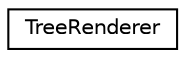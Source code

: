 digraph "Graphical Class Hierarchy"
{
  edge [fontname="Helvetica",fontsize="10",labelfontname="Helvetica",labelfontsize="10"];
  node [fontname="Helvetica",fontsize="10",shape=record];
  rankdir="LR";
  Node0 [label="TreeRenderer",height=0.2,width=0.4,color="black", fillcolor="white", style="filled",URL="$classkaldi_1_1TreeRenderer.html"];
}

